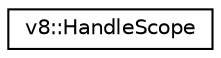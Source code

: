 digraph "Graphical Class Hierarchy"
{
  edge [fontname="Helvetica",fontsize="10",labelfontname="Helvetica",labelfontsize="10"];
  node [fontname="Helvetica",fontsize="10",shape=record];
  rankdir="LR";
  Node1 [label="v8::HandleScope",height=0.2,width=0.4,color="black", fillcolor="white", style="filled",URL="$classv8_1_1HandleScope.html"];
}
